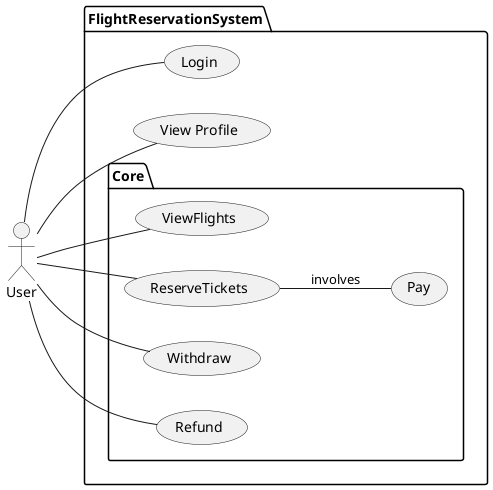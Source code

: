 @startuml

left to right direction

package FlightReservationSystem {
    (Login) as L
    (View Profile) as VP
    package Core {
        (ViewFlights) as V
        (ReserveTickets) as RT
        (Withdraw) as W
        (Refund) as R

        (Pay) as P

        RT -- P : involves
    }
}

Actor User as U

U -- L
U -- RT
U -- R
U -- V
U -- W
U -- VP


@enduml